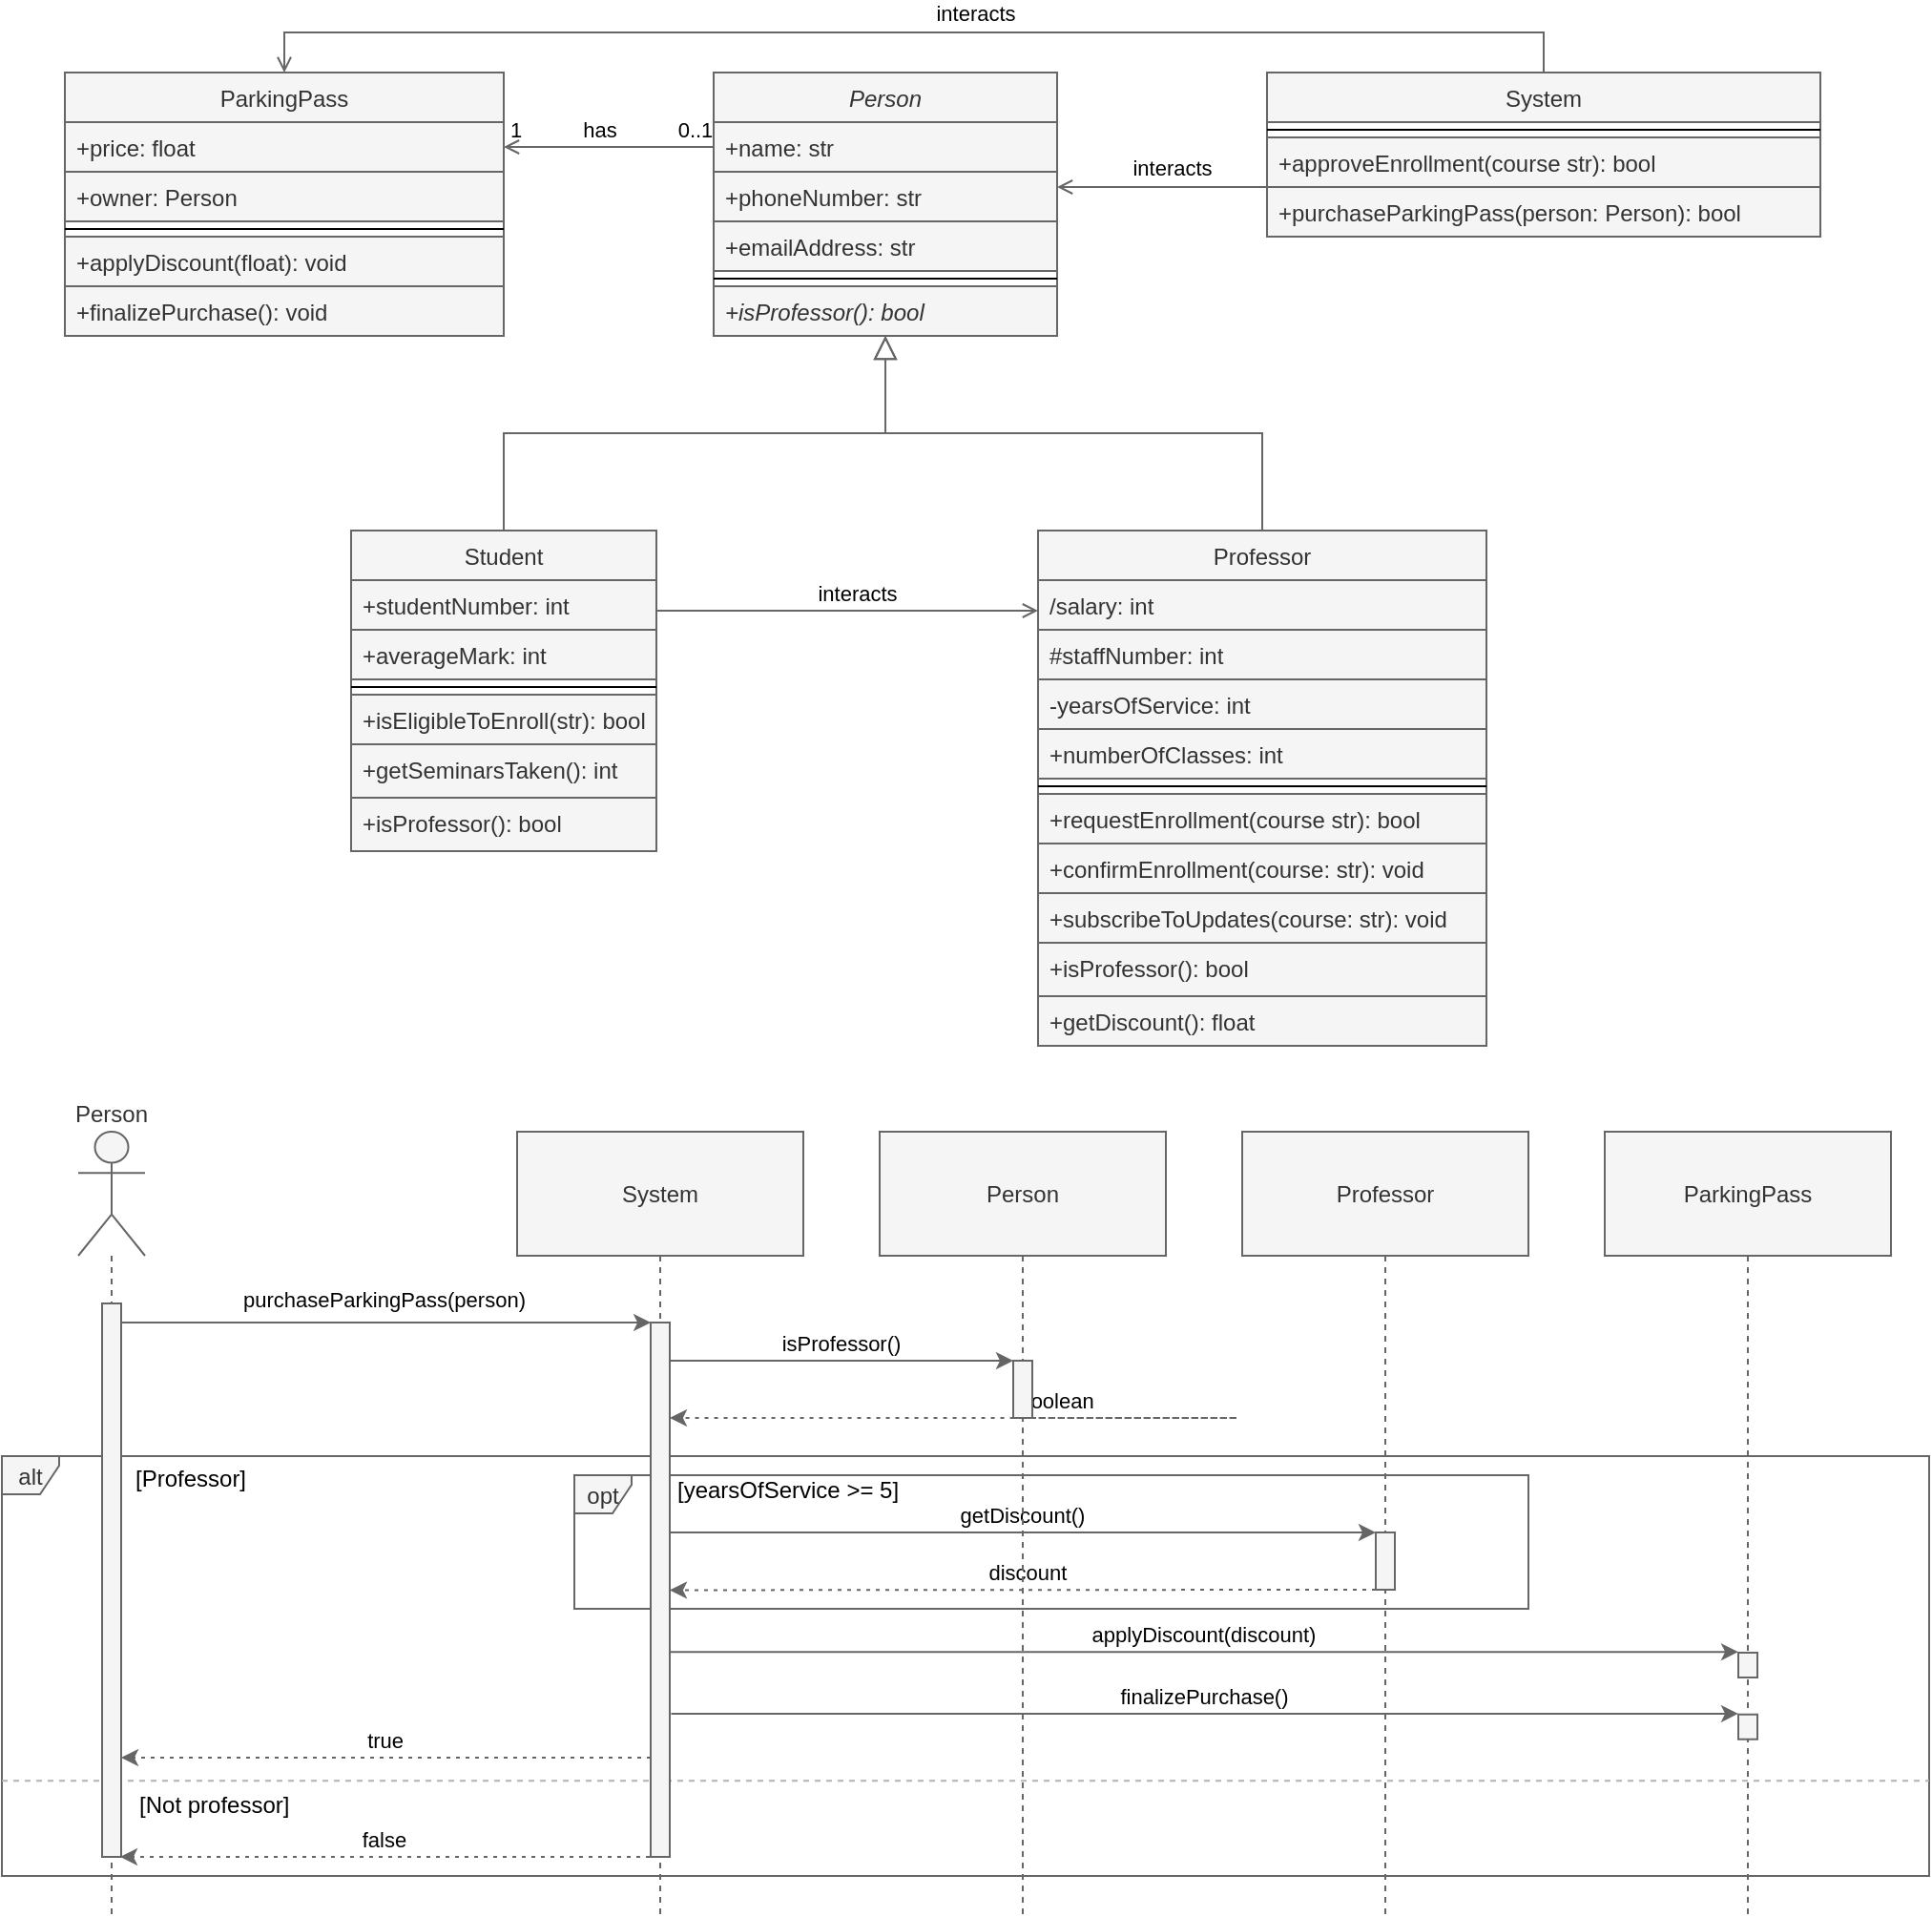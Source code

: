 <mxfile version="28.0.6">
  <diagram name="Page-1" id="hA5EhwlokRMzZ5kNL8Si">
    <mxGraphModel dx="2276" dy="875" grid="1" gridSize="10" guides="1" tooltips="1" connect="1" arrows="1" fold="1" page="1" pageScale="1" pageWidth="850" pageHeight="1100" math="0" shadow="0">
      <root>
        <UserObject label="" customAnimation="" id="0">
          <mxCell />
        </UserObject>
        <mxCell id="I_AdbzGn9Q0q4DHOUhhW-22" value="SqD" style="" parent="0" />
        <mxCell id="4wrrVjMqCh2qOetNwkeV-33" value="interacts" style="edgeStyle=orthogonalEdgeStyle;rounded=0;orthogonalLoop=1;jettySize=auto;html=1;endArrow=none;endFill=0;strokeColor=#666666;startArrow=open;startFill=0;entryX=0.5;entryY=0;entryDx=0;entryDy=0;" edge="1" parent="I_AdbzGn9Q0q4DHOUhhW-22" source="4wrrVjMqCh2qOetNwkeV-8" target="79mV_z3nXGvTlv3c_QOG-38">
          <mxGeometry x="0.091" y="10" relative="1" as="geometry">
            <Array as="points">
              <mxPoint x="85" y="19" />
              <mxPoint x="745" y="19" />
            </Array>
            <mxPoint as="offset" />
            <mxPoint x="490" y="19" as="sourcePoint" />
            <mxPoint x="600" y="19" as="targetPoint" />
          </mxGeometry>
        </mxCell>
        <mxCell id="_0e_HGupx2ryaP7_1tBM-23" value="Person" style="shape=umlLifeline;perimeter=lifelinePerimeter;whiteSpace=wrap;container=0;dropTarget=0;collapsible=0;recursiveResize=0;outlineConnect=0;portConstraint=eastwest;newEdgeStyle={&quot;edgeStyle&quot;:&quot;elbowEdgeStyle&quot;,&quot;elbow&quot;:&quot;vertical&quot;,&quot;curved&quot;:0,&quot;rounded&quot;:0};participant=umlActor;verticalAlign=bottom;labelPosition=center;verticalLabelPosition=top;align=center;size=65;fillColor=#f5f5f5;fontColor=#333333;strokeColor=#666666;" parent="I_AdbzGn9Q0q4DHOUhhW-22" vertex="1">
          <mxGeometry x="-23" y="595" width="35" height="410" as="geometry" />
        </mxCell>
        <mxCell id="_0e_HGupx2ryaP7_1tBM-28" value="isProfessor()" style="verticalAlign=bottom;edgeStyle=elbowEdgeStyle;elbow=vertical;curved=0;rounded=0;endArrow=classic;fillColor=#f5f5f5;strokeColor=#666666;entryX=0.023;entryY=0;entryDx=0;entryDy=0;entryPerimeter=0;endFill=1;" parent="I_AdbzGn9Q0q4DHOUhhW-22" source="_0e_HGupx2ryaP7_1tBM-37" target="_0e_HGupx2ryaP7_1tBM-27" edge="1">
          <mxGeometry relative="1" as="geometry">
            <Array as="points">
              <mxPoint x="467" y="715" />
            </Array>
            <mxPoint x="287" y="715" as="sourcePoint" />
            <mxPoint x="647" y="715" as="targetPoint" />
          </mxGeometry>
        </mxCell>
        <mxCell id="_0e_HGupx2ryaP7_1tBM-31" value="boolean" style="verticalAlign=bottom;edgeStyle=elbowEdgeStyle;elbow=vertical;curved=0;rounded=0;dashed=1;dashPattern=2 3;endArrow=classic;fillColor=#f5f5f5;strokeColor=#666666;endFill=1;" parent="I_AdbzGn9Q0q4DHOUhhW-22" edge="1" source="_0e_HGupx2ryaP7_1tBM-27">
          <mxGeometry relative="1" as="geometry">
            <Array as="points">
              <mxPoint x="584.64" y="745" />
            </Array>
            <mxPoint x="287" y="745.0" as="targetPoint" />
            <mxPoint x="647" y="745.0" as="sourcePoint" />
          </mxGeometry>
        </mxCell>
        <mxCell id="_0e_HGupx2ryaP7_1tBM-33" value="alt" style="shape=umlFrame;pointerEvents=0;dropTarget=0;strokeColor=#666666;height=20;width=30;fillColor=#f5f5f5;fontColor=#333333;container=0;" parent="I_AdbzGn9Q0q4DHOUhhW-22" vertex="1">
          <mxGeometry x="-63" y="765" width="1010" height="220" as="geometry" />
        </mxCell>
        <mxCell id="_0e_HGupx2ryaP7_1tBM-36" value="System" style="shape=umlLifeline;perimeter=lifelinePerimeter;whiteSpace=wrap;container=0;dropTarget=0;collapsible=0;recursiveResize=0;outlineConnect=0;portConstraint=eastwest;newEdgeStyle={&quot;edgeStyle&quot;:&quot;elbowEdgeStyle&quot;,&quot;elbow&quot;:&quot;vertical&quot;,&quot;curved&quot;:0,&quot;rounded&quot;:0};size=65;fillColor=#f5f5f5;fontColor=#333333;strokeColor=#666666;" parent="I_AdbzGn9Q0q4DHOUhhW-22" vertex="1">
          <mxGeometry x="207" y="595" width="150" height="410" as="geometry" />
        </mxCell>
        <mxCell id="_0e_HGupx2ryaP7_1tBM-41" value="purchaseParkingPass(person)" style="edgeStyle=elbowEdgeStyle;rounded=0;orthogonalLoop=1;jettySize=auto;html=1;elbow=vertical;curved=0;fillColor=#f5f5f5;strokeColor=#666666;entryX=0.005;entryY=0.001;entryDx=0;entryDy=0;entryPerimeter=0;" parent="I_AdbzGn9Q0q4DHOUhhW-22" source="_0e_HGupx2ryaP7_1tBM-25" target="_0e_HGupx2ryaP7_1tBM-37" edge="1">
          <mxGeometry x="-0.009" y="12" relative="1" as="geometry">
            <mxPoint x="-0.5" y="695" as="sourcePoint" />
            <mxPoint x="276.94" y="695.283" as="targetPoint" />
            <mxPoint as="offset" />
            <Array as="points">
              <mxPoint x="277" y="695" />
            </Array>
          </mxGeometry>
        </mxCell>
        <mxCell id="XX-iEoJ0HZW9s2SNBG-t-2" value="getDiscount()" style="verticalAlign=bottom;edgeStyle=elbowEdgeStyle;elbow=vertical;curved=0;rounded=0;endArrow=classic;fillColor=#f5f5f5;strokeColor=#666666;endFill=1;" parent="I_AdbzGn9Q0q4DHOUhhW-22" edge="1" target="mepjcGhPQeWuMpNhq97Y-3">
          <mxGeometry relative="1" as="geometry">
            <Array as="points">
              <mxPoint x="647" y="805" />
            </Array>
            <mxPoint x="287" y="805" as="sourcePoint" />
            <mxPoint x="647" y="805" as="targetPoint" />
          </mxGeometry>
        </mxCell>
        <mxCell id="XX-iEoJ0HZW9s2SNBG-t-3" value="discount" style="verticalAlign=bottom;edgeStyle=elbowEdgeStyle;elbow=vertical;curved=0;rounded=0;dashed=1;dashPattern=2 3;endArrow=classic;fillColor=#f5f5f5;strokeColor=#666666;endFill=1;" parent="I_AdbzGn9Q0q4DHOUhhW-22" edge="1" source="mepjcGhPQeWuMpNhq97Y-3">
          <mxGeometry relative="1" as="geometry">
            <Array as="points">
              <mxPoint x="584.64" y="835.22" />
            </Array>
            <mxPoint x="287" y="835" as="targetPoint" />
            <mxPoint x="727" y="835.22" as="sourcePoint" />
          </mxGeometry>
        </mxCell>
        <mxCell id="_0e_HGupx2ryaP7_1tBM-35" value="                     [Not professor]" style="shape=line;dashed=1;whiteSpace=wrap;verticalAlign=top;labelPosition=center;verticalLabelPosition=middle;align=left;strokeColor=#B3B3B3;container=0;" parent="I_AdbzGn9Q0q4DHOUhhW-22" vertex="1">
          <mxGeometry x="-63" y="934" width="1010" height="2.37" as="geometry" />
        </mxCell>
        <mxCell id="4wrrVjMqCh2qOetNwkeV-18" value="opt" style="shape=umlFrame;pointerEvents=0;dropTarget=0;strokeColor=#666666;height=20;width=30;fillColor=#f5f5f5;fontColor=#333333;container=0;" vertex="1" parent="I_AdbzGn9Q0q4DHOUhhW-22">
          <mxGeometry x="237" y="775" width="500" height="70" as="geometry" />
        </mxCell>
        <mxCell id="4wrrVjMqCh2qOetNwkeV-22" value="ParkingPass" style="shape=umlLifeline;perimeter=lifelinePerimeter;whiteSpace=wrap;container=0;dropTarget=0;collapsible=0;recursiveResize=0;outlineConnect=0;portConstraint=eastwest;newEdgeStyle={&quot;edgeStyle&quot;:&quot;elbowEdgeStyle&quot;,&quot;elbow&quot;:&quot;vertical&quot;,&quot;curved&quot;:0,&quot;rounded&quot;:0};size=65;fillColor=#f5f5f5;fontColor=#333333;strokeColor=#666666;" vertex="1" parent="I_AdbzGn9Q0q4DHOUhhW-22">
          <mxGeometry x="777" y="595" width="150" height="410" as="geometry" />
        </mxCell>
        <mxCell id="_0e_HGupx2ryaP7_1tBM-26" value="Person" style="shape=umlLifeline;perimeter=lifelinePerimeter;whiteSpace=wrap;container=0;dropTarget=0;collapsible=0;recursiveResize=0;outlineConnect=0;portConstraint=eastwest;newEdgeStyle={&quot;edgeStyle&quot;:&quot;elbowEdgeStyle&quot;,&quot;elbow&quot;:&quot;vertical&quot;,&quot;curved&quot;:0,&quot;rounded&quot;:0};size=65;fillColor=#f5f5f5;fontColor=#333333;strokeColor=#666666;" parent="I_AdbzGn9Q0q4DHOUhhW-22" vertex="1">
          <mxGeometry x="397" y="595" width="150" height="410" as="geometry" />
        </mxCell>
        <mxCell id="mepjcGhPQeWuMpNhq97Y-1" value="Professor" style="shape=umlLifeline;perimeter=lifelinePerimeter;whiteSpace=wrap;container=0;dropTarget=0;collapsible=0;recursiveResize=0;outlineConnect=0;portConstraint=eastwest;newEdgeStyle={&quot;edgeStyle&quot;:&quot;elbowEdgeStyle&quot;,&quot;elbow&quot;:&quot;vertical&quot;,&quot;curved&quot;:0,&quot;rounded&quot;:0};size=65;fillColor=#f5f5f5;fontColor=#333333;strokeColor=#666666;" vertex="1" parent="I_AdbzGn9Q0q4DHOUhhW-22">
          <mxGeometry x="587" y="595" width="150" height="410" as="geometry" />
        </mxCell>
        <mxCell id="mepjcGhPQeWuMpNhq97Y-3" value="" style="points=[];perimeter=orthogonalPerimeter;outlineConnect=0;targetShapes=umlLifeline;portConstraint=eastwest;newEdgeStyle={&quot;edgeStyle&quot;:&quot;elbowEdgeStyle&quot;,&quot;elbow&quot;:&quot;vertical&quot;,&quot;curved&quot;:0,&quot;rounded&quot;:0};fillColor=#f5f5f5;fontColor=#333333;strokeColor=#666666;container=0;" vertex="1" parent="I_AdbzGn9Q0q4DHOUhhW-22">
          <mxGeometry x="657" y="805" width="10" height="30" as="geometry" />
        </mxCell>
        <mxCell id="4wrrVjMqCh2qOetNwkeV-23" value="" style="points=[];perimeter=orthogonalPerimeter;outlineConnect=0;targetShapes=umlLifeline;portConstraint=eastwest;newEdgeStyle={&quot;edgeStyle&quot;:&quot;elbowEdgeStyle&quot;,&quot;elbow&quot;:&quot;vertical&quot;,&quot;curved&quot;:0,&quot;rounded&quot;:0};fillColor=#f5f5f5;fontColor=#333333;strokeColor=#666666;container=0;" vertex="1" parent="I_AdbzGn9Q0q4DHOUhhW-22">
          <mxGeometry x="847" y="868" width="10" height="13" as="geometry" />
        </mxCell>
        <mxCell id="4wrrVjMqCh2qOetNwkeV-24" value="applyDiscount(discount)" style="verticalAlign=bottom;edgeStyle=elbowEdgeStyle;elbow=vertical;curved=0;rounded=0;endArrow=classic;fillColor=#f5f5f5;strokeColor=#666666;endFill=1;" edge="1" parent="I_AdbzGn9Q0q4DHOUhhW-22">
          <mxGeometry relative="1" as="geometry">
            <Array as="points">
              <mxPoint x="687" y="867.58" />
            </Array>
            <mxPoint x="287" y="867.58" as="sourcePoint" />
            <mxPoint x="847" y="867.58" as="targetPoint" />
          </mxGeometry>
        </mxCell>
        <mxCell id="4wrrVjMqCh2qOetNwkeV-30" value="true" style="verticalAlign=bottom;edgeStyle=elbowEdgeStyle;elbow=vertical;curved=0;rounded=0;dashed=1;dashPattern=2 3;endArrow=classic;fillColor=#f5f5f5;strokeColor=#666666;endFill=1;" edge="1" parent="I_AdbzGn9Q0q4DHOUhhW-22">
          <mxGeometry relative="1" as="geometry">
            <Array as="points" />
            <mxPoint x="-0.5" y="923.056" as="targetPoint" />
            <mxPoint x="277" y="923.056" as="sourcePoint" />
          </mxGeometry>
        </mxCell>
        <mxCell id="4wrrVjMqCh2qOetNwkeV-31" value="false" style="verticalAlign=bottom;edgeStyle=elbowEdgeStyle;elbow=vertical;curved=0;rounded=0;dashed=1;dashPattern=2 3;endArrow=classic;fillColor=#f5f5f5;strokeColor=#666666;endFill=1;" edge="1" parent="I_AdbzGn9Q0q4DHOUhhW-22">
          <mxGeometry relative="1" as="geometry">
            <Array as="points" />
            <mxPoint x="-1" y="975" as="targetPoint" />
            <mxPoint x="276.5" y="975" as="sourcePoint" />
          </mxGeometry>
        </mxCell>
        <mxCell id="_0e_HGupx2ryaP7_1tBM-24" value="" style="points=[];perimeter=orthogonalPerimeter;outlineConnect=0;targetShapes=umlLifeline;portConstraint=eastwest;newEdgeStyle={&quot;edgeStyle&quot;:&quot;elbowEdgeStyle&quot;,&quot;elbow&quot;:&quot;vertical&quot;,&quot;curved&quot;:0,&quot;rounded&quot;:0};container=0;" parent="I_AdbzGn9Q0q4DHOUhhW-22" vertex="1">
          <mxGeometry x="-10.5" y="595" width="10" as="geometry" />
        </mxCell>
        <mxCell id="_0e_HGupx2ryaP7_1tBM-25" value="" style="points=[];perimeter=orthogonalPerimeter;outlineConnect=0;targetShapes=umlLifeline;portConstraint=eastwest;newEdgeStyle={&quot;edgeStyle&quot;:&quot;elbowEdgeStyle&quot;,&quot;elbow&quot;:&quot;vertical&quot;,&quot;curved&quot;:0,&quot;rounded&quot;:0};fillColor=#f5f5f5;fontColor=#333333;strokeColor=#666666;container=0;" parent="I_AdbzGn9Q0q4DHOUhhW-22" vertex="1">
          <mxGeometry x="-10.5" y="685" width="10" height="290" as="geometry" />
        </mxCell>
        <mxCell id="_0e_HGupx2ryaP7_1tBM-34" value="[Professor]" style="text;strokeColor=none;fillColor=none;align=left;verticalAlign=middle;whiteSpace=wrap;container=0;" parent="I_AdbzGn9Q0q4DHOUhhW-22" vertex="1">
          <mxGeometry x="5.47" y="765" width="933.978" height="23.663" as="geometry" />
        </mxCell>
        <mxCell id="_0e_HGupx2ryaP7_1tBM-37" value="" style="points=[];perimeter=orthogonalPerimeter;outlineConnect=0;targetShapes=umlLifeline;portConstraint=eastwest;newEdgeStyle={&quot;edgeStyle&quot;:&quot;elbowEdgeStyle&quot;,&quot;elbow&quot;:&quot;vertical&quot;,&quot;curved&quot;:0,&quot;rounded&quot;:0};fillColor=#f5f5f5;fontColor=#333333;strokeColor=#666666;container=0;" parent="I_AdbzGn9Q0q4DHOUhhW-22" vertex="1">
          <mxGeometry x="277" y="695" width="10" height="280" as="geometry" />
        </mxCell>
        <mxCell id="4wrrVjMqCh2qOetNwkeV-19" value="[yearsOfService &gt;= 5]" style="text;strokeColor=none;fillColor=none;align=left;verticalAlign=middle;whiteSpace=wrap;container=0;" vertex="1" parent="I_AdbzGn9Q0q4DHOUhhW-22">
          <mxGeometry x="288.736" y="779" width="433.884" height="7.528" as="geometry" />
        </mxCell>
        <mxCell id="4wrrVjMqCh2qOetNwkeV-26" value="" style="points=[];perimeter=orthogonalPerimeter;outlineConnect=0;targetShapes=umlLifeline;portConstraint=eastwest;newEdgeStyle={&quot;edgeStyle&quot;:&quot;elbowEdgeStyle&quot;,&quot;elbow&quot;:&quot;vertical&quot;,&quot;curved&quot;:0,&quot;rounded&quot;:0};fillColor=#f5f5f5;fontColor=#333333;strokeColor=#666666;container=0;" vertex="1" parent="I_AdbzGn9Q0q4DHOUhhW-22">
          <mxGeometry x="847" y="900.37" width="10" height="13" as="geometry" />
        </mxCell>
        <mxCell id="_0e_HGupx2ryaP7_1tBM-27" value="" style="points=[];perimeter=orthogonalPerimeter;outlineConnect=0;targetShapes=umlLifeline;portConstraint=eastwest;newEdgeStyle={&quot;edgeStyle&quot;:&quot;elbowEdgeStyle&quot;,&quot;elbow&quot;:&quot;vertical&quot;,&quot;curved&quot;:0,&quot;rounded&quot;:0};fillColor=#f5f5f5;fontColor=#333333;strokeColor=#666666;container=0;" parent="I_AdbzGn9Q0q4DHOUhhW-22" vertex="1">
          <mxGeometry x="467" y="715" width="10" height="30" as="geometry" />
        </mxCell>
        <mxCell id="4wrrVjMqCh2qOetNwkeV-27" value="finalizePurchase()" style="verticalAlign=bottom;edgeStyle=elbowEdgeStyle;elbow=vertical;curved=0;rounded=0;endArrow=classic;fillColor=#f5f5f5;strokeColor=#666666;endFill=1;" edge="1" parent="I_AdbzGn9Q0q4DHOUhhW-22">
          <mxGeometry relative="1" as="geometry">
            <Array as="points">
              <mxPoint x="687.74" y="899.95" />
            </Array>
            <mxPoint x="287.74" y="899.95" as="sourcePoint" />
            <mxPoint x="847" y="900" as="targetPoint" />
          </mxGeometry>
        </mxCell>
        <mxCell id="79mV_z3nXGvTlv3c_QOG-1" value="CD" style="" parent="0" />
        <mxCell id="79mV_z3nXGvTlv3c_QOG-2" value="Person" style="swimlane;fontStyle=2;align=center;verticalAlign=top;childLayout=stackLayout;horizontal=1;startSize=26;horizontalStack=0;resizeParent=1;resizeLast=0;collapsible=1;marginBottom=0;rounded=0;shadow=0;strokeWidth=1;editable=1;movable=1;resizable=1;rotatable=1;deletable=1;locked=0;connectable=1;fillColor=#f5f5f5;fontColor=#333333;strokeColor=#666666;container=0;" parent="79mV_z3nXGvTlv3c_QOG-1" vertex="1">
          <mxGeometry x="310" y="40" width="180" height="138" as="geometry">
            <mxRectangle x="230" y="140" width="160" height="26" as="alternateBounds" />
          </mxGeometry>
        </mxCell>
        <mxCell id="URlknNFkNfokDr_kQemO-2" value="interacts" style="edgeStyle=orthogonalEdgeStyle;rounded=0;orthogonalLoop=1;jettySize=auto;html=1;exitX=0.994;exitY=0.115;exitDx=0;exitDy=0;exitPerimeter=0;strokeColor=#666666;endArrow=open;endFill=0;" parent="79mV_z3nXGvTlv3c_QOG-1" edge="1" target="79mV_z3nXGvTlv3c_QOG-17">
          <mxGeometry x="0.053" y="9" relative="1" as="geometry">
            <mxPoint x="280.0" y="320" as="sourcePoint" />
            <mxPoint x="390.96" y="323" as="targetPoint" />
            <Array as="points">
              <mxPoint x="280" y="322" />
            </Array>
            <mxPoint as="offset" />
          </mxGeometry>
        </mxCell>
        <mxCell id="79mV_z3nXGvTlv3c_QOG-8" value="Student" style="swimlane;fontStyle=0;align=center;verticalAlign=top;childLayout=stackLayout;horizontal=1;startSize=26;horizontalStack=0;resizeParent=1;resizeLast=0;collapsible=1;marginBottom=0;rounded=0;shadow=0;strokeWidth=1;editable=1;movable=1;resizable=1;rotatable=1;deletable=1;locked=0;connectable=1;fillColor=#f5f5f5;fontColor=#333333;strokeColor=#666666;container=0;" parent="79mV_z3nXGvTlv3c_QOG-1" vertex="1">
          <mxGeometry x="120" y="280" width="160" height="168" as="geometry">
            <mxRectangle x="130" y="380" width="160" height="26" as="alternateBounds" />
          </mxGeometry>
        </mxCell>
        <mxCell id="79mV_z3nXGvTlv3c_QOG-15" value="" style="endArrow=block;endSize=10;endFill=0;shadow=0;strokeWidth=1;rounded=0;edgeStyle=elbowEdgeStyle;elbow=vertical;editable=1;movable=1;resizable=1;rotatable=1;deletable=1;locked=0;connectable=1;fontStyle=0;fillColor=#f5f5f5;strokeColor=#666666;" parent="79mV_z3nXGvTlv3c_QOG-1" source="79mV_z3nXGvTlv3c_QOG-8" target="79mV_z3nXGvTlv3c_QOG-2" edge="1">
          <mxGeometry width="160" relative="1" as="geometry">
            <mxPoint x="310" y="133" as="sourcePoint" />
            <mxPoint x="310" y="133" as="targetPoint" />
          </mxGeometry>
        </mxCell>
        <mxCell id="79mV_z3nXGvTlv3c_QOG-17" value="Professor" style="swimlane;fontStyle=0;align=center;verticalAlign=top;childLayout=stackLayout;horizontal=1;startSize=26;horizontalStack=0;resizeParent=1;resizeLast=0;collapsible=1;marginBottom=0;rounded=0;shadow=0;strokeWidth=1;editable=1;movable=1;resizable=1;rotatable=1;deletable=1;locked=0;connectable=1;fillColor=#f5f5f5;fontColor=#333333;strokeColor=#666666;container=0;" parent="79mV_z3nXGvTlv3c_QOG-1" vertex="1">
          <mxGeometry x="480" y="280" width="235" height="270" as="geometry">
            <mxRectangle x="340" y="380" width="170" height="26" as="alternateBounds" />
          </mxGeometry>
        </mxCell>
        <mxCell id="79mV_z3nXGvTlv3c_QOG-23" value="" style="endArrow=block;endSize=10;endFill=0;shadow=0;strokeWidth=1;rounded=0;edgeStyle=elbowEdgeStyle;elbow=vertical;editable=1;movable=1;resizable=1;rotatable=1;deletable=1;locked=0;connectable=1;fontStyle=0;fillColor=#f5f5f5;strokeColor=#666666;" parent="79mV_z3nXGvTlv3c_QOG-1" source="79mV_z3nXGvTlv3c_QOG-17" target="79mV_z3nXGvTlv3c_QOG-2" edge="1">
          <mxGeometry width="160" relative="1" as="geometry">
            <mxPoint x="320" y="303" as="sourcePoint" />
            <mxPoint x="420" y="201" as="targetPoint" />
          </mxGeometry>
        </mxCell>
        <mxCell id="79mV_z3nXGvTlv3c_QOG-38" value="System" style="swimlane;fontStyle=0;align=center;verticalAlign=top;childLayout=stackLayout;horizontal=1;startSize=26;horizontalStack=0;resizeParent=1;resizeLast=0;collapsible=1;marginBottom=0;rounded=0;shadow=0;strokeWidth=1;editable=1;movable=1;resizable=1;rotatable=1;deletable=1;locked=0;connectable=1;fillColor=#f5f5f5;fontColor=#333333;strokeColor=#666666;container=0;" parent="79mV_z3nXGvTlv3c_QOG-1" vertex="1">
          <mxGeometry x="600" y="40" width="290" height="86" as="geometry">
            <mxRectangle x="340" y="380" width="170" height="26" as="alternateBounds" />
          </mxGeometry>
        </mxCell>
        <mxCell id="jZsfl0iKfp-MvB9kh3k0-19" value="interacts" style="edgeStyle=orthogonalEdgeStyle;rounded=0;orthogonalLoop=1;jettySize=auto;html=1;endArrow=none;endFill=0;strokeColor=#666666;startArrow=open;startFill=0;" parent="79mV_z3nXGvTlv3c_QOG-1" source="79mV_z3nXGvTlv3c_QOG-2" edge="1">
          <mxGeometry x="0.091" y="10" relative="1" as="geometry">
            <Array as="points">
              <mxPoint x="600" y="100" />
            </Array>
            <mxPoint as="offset" />
            <mxPoint x="600" y="100" as="targetPoint" />
          </mxGeometry>
        </mxCell>
        <mxCell id="4wrrVjMqCh2qOetNwkeV-8" value="ParkingPass" style="swimlane;fontStyle=0;align=center;verticalAlign=top;childLayout=stackLayout;horizontal=1;startSize=26;horizontalStack=0;resizeParent=1;resizeLast=0;collapsible=1;marginBottom=0;rounded=0;shadow=0;strokeWidth=1;editable=1;movable=1;resizable=1;rotatable=1;deletable=1;locked=0;connectable=1;fillColor=#f5f5f5;fontColor=#333333;strokeColor=#666666;container=0;" vertex="1" parent="79mV_z3nXGvTlv3c_QOG-1">
          <mxGeometry x="-30" y="40" width="230" height="138" as="geometry">
            <mxRectangle x="550" y="140" width="160" height="26" as="alternateBounds" />
          </mxGeometry>
        </mxCell>
        <mxCell id="4wrrVjMqCh2qOetNwkeV-13" value="has" style="edgeStyle=orthogonalEdgeStyle;rounded=0;orthogonalLoop=1;jettySize=auto;html=1;exitX=0;exitY=0.5;exitDx=0;exitDy=0;strokeColor=#666666;endArrow=open;endFill=0;" edge="1" parent="79mV_z3nXGvTlv3c_QOG-1">
          <mxGeometry x="0.091" y="-9" relative="1" as="geometry">
            <mxPoint x="310" y="79.0" as="sourcePoint" />
            <mxPoint x="200" y="79.0" as="targetPoint" />
            <mxPoint as="offset" />
          </mxGeometry>
        </mxCell>
        <mxCell id="4wrrVjMqCh2qOetNwkeV-14" value="1" style="edgeLabel;html=1;align=center;verticalAlign=middle;resizable=0;points=[];labelBackgroundColor=none;container=0;" vertex="1" connectable="0" parent="4wrrVjMqCh2qOetNwkeV-13">
          <mxGeometry x="0.715" y="-1" relative="1" as="geometry">
            <mxPoint x="-10" y="-8" as="offset" />
          </mxGeometry>
        </mxCell>
        <mxCell id="4wrrVjMqCh2qOetNwkeV-15" value="0..1" style="edgeLabel;html=1;align=center;verticalAlign=middle;resizable=0;points=[];labelBackgroundColor=none;container=0;" vertex="1" connectable="0" parent="4wrrVjMqCh2qOetNwkeV-13">
          <mxGeometry x="-0.614" relative="1" as="geometry">
            <mxPoint x="11" y="-9" as="offset" />
          </mxGeometry>
        </mxCell>
        <mxCell id="79mV_z3nXGvTlv3c_QOG-3" value="+name: str" style="text;align=left;verticalAlign=top;spacingLeft=4;spacingRight=4;overflow=hidden;rotatable=1;points=[[0,0.5],[1,0.5]];portConstraint=eastwest;editable=1;movable=1;resizable=1;deletable=1;locked=0;connectable=1;fontStyle=0;fillColor=#f5f5f5;fontColor=#333333;strokeColor=#666666;container=0;" parent="79mV_z3nXGvTlv3c_QOG-1" vertex="1">
          <mxGeometry x="310" y="66" width="180" height="26" as="geometry" />
        </mxCell>
        <mxCell id="79mV_z3nXGvTlv3c_QOG-4" value="+phoneNumber: str" style="text;align=left;verticalAlign=top;spacingLeft=4;spacingRight=4;overflow=hidden;rotatable=1;points=[[0,0.5],[1,0.5]];portConstraint=eastwest;rounded=0;shadow=0;html=0;editable=1;movable=1;resizable=1;deletable=1;locked=0;connectable=1;fontStyle=0;fillColor=#f5f5f5;fontColor=#333333;strokeColor=#666666;container=0;" parent="79mV_z3nXGvTlv3c_QOG-1" vertex="1">
          <mxGeometry x="310" y="92" width="180" height="26" as="geometry" />
        </mxCell>
        <mxCell id="79mV_z3nXGvTlv3c_QOG-5" value="+emailAddress: str" style="text;align=left;verticalAlign=top;spacingLeft=4;spacingRight=4;overflow=hidden;rotatable=1;points=[[0,0.5],[1,0.5]];portConstraint=eastwest;rounded=0;shadow=0;html=0;editable=1;movable=1;resizable=1;deletable=1;locked=0;connectable=1;fontStyle=0;fillColor=#f5f5f5;fontColor=#333333;strokeColor=#666666;container=0;" parent="79mV_z3nXGvTlv3c_QOG-1" vertex="1">
          <mxGeometry x="310" y="118" width="180" height="26" as="geometry" />
        </mxCell>
        <mxCell id="79mV_z3nXGvTlv3c_QOG-6" value="" style="line;html=1;strokeWidth=1;align=left;verticalAlign=middle;spacingTop=-1;spacingLeft=3;spacingRight=3;rotatable=1;labelPosition=right;points=[];portConstraint=eastwest;editable=1;movable=1;resizable=1;deletable=1;locked=0;connectable=1;fontStyle=0;container=0;" parent="79mV_z3nXGvTlv3c_QOG-1" vertex="1">
          <mxGeometry x="310" y="144" width="180" height="8" as="geometry" />
        </mxCell>
        <mxCell id="jZsfl0iKfp-MvB9kh3k0-3" value="+isProfessor(): bool" style="text;align=left;verticalAlign=top;spacingLeft=4;spacingRight=4;overflow=hidden;rotatable=1;points=[[0,0.5],[1,0.5]];portConstraint=eastwest;editable=1;movable=1;resizable=1;deletable=1;locked=0;connectable=1;fontStyle=2;fillColor=#f5f5f5;fontColor=#333333;strokeColor=#666666;container=0;" parent="79mV_z3nXGvTlv3c_QOG-1" vertex="1">
          <mxGeometry x="310" y="152" width="180" height="26" as="geometry" />
        </mxCell>
        <mxCell id="79mV_z3nXGvTlv3c_QOG-9" value="+studentNumber: int" style="text;align=left;verticalAlign=top;spacingLeft=4;spacingRight=4;overflow=hidden;rotatable=1;points=[[0,0.5],[1,0.5]];portConstraint=eastwest;fontStyle=0;editable=1;movable=1;resizable=1;deletable=1;locked=0;connectable=1;fillColor=#f5f5f5;fontColor=#333333;strokeColor=#666666;container=0;" parent="79mV_z3nXGvTlv3c_QOG-1" vertex="1">
          <mxGeometry x="120" y="306" width="160" height="26" as="geometry" />
        </mxCell>
        <mxCell id="79mV_z3nXGvTlv3c_QOG-10" value="+averageMark: int" style="text;align=left;verticalAlign=top;spacingLeft=4;spacingRight=4;overflow=hidden;rotatable=1;points=[[0,0.5],[1,0.5]];portConstraint=eastwest;rounded=0;shadow=0;html=0;editable=1;movable=1;resizable=1;deletable=1;locked=0;connectable=1;fontStyle=0;fillColor=#f5f5f5;fontColor=#333333;strokeColor=#666666;container=0;" parent="79mV_z3nXGvTlv3c_QOG-1" vertex="1">
          <mxGeometry x="120" y="332" width="160" height="26" as="geometry" />
        </mxCell>
        <mxCell id="79mV_z3nXGvTlv3c_QOG-11" value="" style="line;html=1;strokeWidth=1;align=left;verticalAlign=middle;spacingTop=-1;spacingLeft=3;spacingRight=3;rotatable=1;labelPosition=right;points=[];portConstraint=eastwest;editable=1;movable=1;resizable=1;deletable=1;locked=0;connectable=1;fontStyle=0;container=0;" parent="79mV_z3nXGvTlv3c_QOG-1" vertex="1">
          <mxGeometry x="120" y="358" width="160" height="8" as="geometry" />
        </mxCell>
        <mxCell id="79mV_z3nXGvTlv3c_QOG-12" value="+isEligibleToEnroll(str): bool" style="text;align=left;verticalAlign=top;spacingLeft=4;spacingRight=4;overflow=hidden;rotatable=1;points=[[0,0.5],[1,0.5]];portConstraint=eastwest;fontStyle=0;editable=1;movable=1;resizable=1;deletable=1;locked=0;connectable=1;fillColor=#f5f5f5;fontColor=#333333;strokeColor=#666666;container=0;" parent="79mV_z3nXGvTlv3c_QOG-1" vertex="1">
          <mxGeometry x="120" y="366" width="160" height="26" as="geometry" />
        </mxCell>
        <mxCell id="79mV_z3nXGvTlv3c_QOG-13" value="+getSeminarsTaken(): int&#xa;" style="text;align=left;verticalAlign=top;spacingLeft=4;spacingRight=4;overflow=hidden;rotatable=1;points=[[0,0.5],[1,0.5]];portConstraint=eastwest;editable=1;movable=1;resizable=1;deletable=1;locked=0;connectable=1;fontStyle=0;fillColor=#f5f5f5;fontColor=#333333;strokeColor=#666666;container=0;" parent="79mV_z3nXGvTlv3c_QOG-1" vertex="1">
          <mxGeometry x="120" y="392" width="160" height="28" as="geometry" />
        </mxCell>
        <mxCell id="4wrrVjMqCh2qOetNwkeV-3" value="+isProfessor(): bool" style="text;align=left;verticalAlign=top;spacingLeft=4;spacingRight=4;overflow=hidden;rotatable=1;points=[[0,0.5],[1,0.5]];portConstraint=eastwest;editable=1;movable=1;resizable=1;deletable=1;locked=0;connectable=1;fontStyle=0;fillColor=#f5f5f5;fontColor=#333333;strokeColor=#666666;container=0;" vertex="1" parent="79mV_z3nXGvTlv3c_QOG-1">
          <mxGeometry x="120" y="420" width="160" height="28" as="geometry" />
        </mxCell>
        <mxCell id="79mV_z3nXGvTlv3c_QOG-18" value="/salary: int" style="text;align=left;verticalAlign=top;spacingLeft=4;spacingRight=4;overflow=hidden;rotatable=1;points=[[0,0.5],[1,0.5]];portConstraint=eastwest;editable=1;movable=1;resizable=1;deletable=1;locked=0;connectable=1;fontStyle=0;fillColor=#f5f5f5;fontColor=#333333;strokeColor=#666666;container=0;" parent="79mV_z3nXGvTlv3c_QOG-1" vertex="1">
          <mxGeometry x="480" y="306" width="235" height="26" as="geometry" />
        </mxCell>
        <mxCell id="79mV_z3nXGvTlv3c_QOG-19" value="#staffNumber: int" style="text;align=left;verticalAlign=top;spacingLeft=4;spacingRight=4;overflow=hidden;rotatable=1;points=[[0,0.5],[1,0.5]];portConstraint=eastwest;editable=1;movable=1;resizable=1;deletable=1;locked=0;connectable=1;fontStyle=0;fillColor=#f5f5f5;fontColor=#333333;strokeColor=#666666;container=0;" parent="79mV_z3nXGvTlv3c_QOG-1" vertex="1">
          <mxGeometry x="480" y="332" width="235" height="26" as="geometry" />
        </mxCell>
        <mxCell id="79mV_z3nXGvTlv3c_QOG-20" value="-yearsOfService: int" style="text;align=left;verticalAlign=top;spacingLeft=4;spacingRight=4;overflow=hidden;rotatable=1;points=[[0,0.5],[1,0.5]];portConstraint=eastwest;editable=1;movable=1;resizable=1;deletable=1;locked=0;connectable=1;fontStyle=0;fillColor=#f5f5f5;fontColor=#333333;strokeColor=#666666;container=0;" parent="79mV_z3nXGvTlv3c_QOG-1" vertex="1">
          <mxGeometry x="480" y="358" width="235" height="26" as="geometry" />
        </mxCell>
        <mxCell id="79mV_z3nXGvTlv3c_QOG-21" value="+numberOfClasses: int" style="text;align=left;verticalAlign=top;spacingLeft=4;spacingRight=4;overflow=hidden;rotatable=1;points=[[0,0.5],[1,0.5]];portConstraint=eastwest;editable=1;movable=1;resizable=1;deletable=1;locked=0;connectable=1;fontStyle=0;fillColor=#f5f5f5;fontColor=#333333;strokeColor=#666666;container=0;" parent="79mV_z3nXGvTlv3c_QOG-1" vertex="1">
          <mxGeometry x="480" y="384" width="235" height="26" as="geometry" />
        </mxCell>
        <mxCell id="79mV_z3nXGvTlv3c_QOG-22" value="" style="line;html=1;strokeWidth=1;align=left;verticalAlign=middle;spacingTop=-1;spacingLeft=3;spacingRight=3;rotatable=1;labelPosition=right;points=[];portConstraint=eastwest;editable=1;movable=1;resizable=1;deletable=1;locked=0;connectable=1;fontStyle=0;container=0;" parent="79mV_z3nXGvTlv3c_QOG-1" vertex="1">
          <mxGeometry x="480" y="410" width="235" height="8" as="geometry" />
        </mxCell>
        <mxCell id="79mV_z3nXGvTlv3c_QOG-14" value="+requestEnrollment(course str): bool" style="text;align=left;verticalAlign=top;spacingLeft=4;spacingRight=4;overflow=hidden;rotatable=1;points=[[0,0.5],[1,0.5]];portConstraint=eastwest;editable=1;movable=1;resizable=1;deletable=1;locked=0;connectable=1;fontStyle=0;fillColor=#f5f5f5;fontColor=#333333;strokeColor=#666666;container=0;" parent="79mV_z3nXGvTlv3c_QOG-1" vertex="1">
          <mxGeometry x="480" y="418" width="235" height="26" as="geometry" />
        </mxCell>
        <mxCell id="79mV_z3nXGvTlv3c_QOG-23a" value="+confirmEnrollment(course: str): void" style="text;align=left;verticalAlign=top;spacingLeft=4;spacingRight=4;overflow=hidden;rotatable=1;points=[[0,0.5],[1,0.5]];portConstraint=eastwest;editable=1;movable=1;resizable=1;deletable=1;locked=0;connectable=1;fontStyle=0;fillColor=#f5f5f5;fontColor=#333333;strokeColor=#666666;container=0;" parent="79mV_z3nXGvTlv3c_QOG-1" vertex="1">
          <mxGeometry x="480" y="444" width="235" height="26" as="geometry" />
        </mxCell>
        <mxCell id="79mV_z3nXGvTlv3c_QOG-24a" value="+subscribeToUpdates(course: str): void" style="text;align=left;verticalAlign=top;spacingLeft=4;spacingRight=4;overflow=hidden;rotatable=1;points=[[0,0.5],[1,0.5]];portConstraint=eastwest;editable=1;movable=1;resizable=1;deletable=1;locked=0;connectable=1;fontStyle=0;fillColor=#f5f5f5;fontColor=#333333;strokeColor=#666666;container=0;" parent="79mV_z3nXGvTlv3c_QOG-1" vertex="1">
          <mxGeometry x="480" y="470" width="235" height="26" as="geometry" />
        </mxCell>
        <mxCell id="4wrrVjMqCh2qOetNwkeV-4" value="+isProfessor(): bool" style="text;align=left;verticalAlign=top;spacingLeft=4;spacingRight=4;overflow=hidden;rotatable=1;points=[[0,0.5],[1,0.5]];portConstraint=eastwest;editable=1;movable=1;resizable=1;deletable=1;locked=0;connectable=1;fontStyle=0;fillColor=#f5f5f5;fontColor=#333333;strokeColor=#666666;container=0;" vertex="1" parent="79mV_z3nXGvTlv3c_QOG-1">
          <mxGeometry x="480" y="496" width="235" height="28" as="geometry" />
        </mxCell>
        <mxCell id="jZsfl0iKfp-MvB9kh3k0-5" value="+getDiscount(): float" style="text;align=left;verticalAlign=top;spacingLeft=4;spacingRight=4;overflow=hidden;rotatable=1;points=[[0,0.5],[1,0.5]];portConstraint=eastwest;editable=1;movable=1;resizable=1;deletable=1;locked=0;connectable=1;fontStyle=0;fillColor=#f5f5f5;fontColor=#333333;strokeColor=#666666;container=0;" parent="79mV_z3nXGvTlv3c_QOG-1" vertex="1">
          <mxGeometry x="480" y="524" width="235" height="26" as="geometry" />
        </mxCell>
        <mxCell id="79mV_z3nXGvTlv3c_QOG-39" value="" style="line;html=1;strokeWidth=1;align=left;verticalAlign=middle;spacingTop=-1;spacingLeft=3;spacingRight=3;rotatable=1;labelPosition=right;points=[];portConstraint=eastwest;editable=1;movable=1;resizable=1;deletable=1;locked=0;connectable=1;fontStyle=0;container=0;" parent="79mV_z3nXGvTlv3c_QOG-1" vertex="1">
          <mxGeometry x="600" y="66" width="290" height="8" as="geometry" />
        </mxCell>
        <mxCell id="79mV_z3nXGvTlv3c_QOG-40" value="+approveEnrollment(course str): bool" style="text;align=left;verticalAlign=top;spacingLeft=4;spacingRight=4;overflow=hidden;rotatable=1;points=[[0,0.5],[1,0.5]];portConstraint=eastwest;editable=1;movable=1;resizable=1;deletable=1;locked=0;connectable=1;fontStyle=0;fillColor=#f5f5f5;fontColor=#333333;strokeColor=#666666;container=0;" parent="79mV_z3nXGvTlv3c_QOG-1" vertex="1">
          <mxGeometry x="600" y="74" width="290" height="26" as="geometry" />
        </mxCell>
        <mxCell id="4wrrVjMqCh2qOetNwkeV-6" value="+purchaseParkingPass(person: Person): bool" style="text;align=left;verticalAlign=top;spacingLeft=4;spacingRight=4;overflow=hidden;rotatable=1;points=[[0,0.5],[1,0.5]];portConstraint=eastwest;editable=1;movable=1;resizable=1;deletable=1;locked=0;connectable=1;fontStyle=0;fillColor=#f5f5f5;fontColor=#333333;strokeColor=#666666;container=0;" vertex="1" parent="79mV_z3nXGvTlv3c_QOG-1">
          <mxGeometry x="600" y="100" width="290" height="26" as="geometry" />
        </mxCell>
        <mxCell id="4wrrVjMqCh2qOetNwkeV-9" value="+price: float" style="text;align=left;verticalAlign=top;spacingLeft=4;spacingRight=4;overflow=hidden;rotatable=1;points=[[0,0.5],[1,0.5]];portConstraint=eastwest;editable=1;movable=1;resizable=1;deletable=1;locked=0;connectable=1;fontStyle=0;fillColor=#f5f5f5;fontColor=#333333;strokeColor=#666666;container=0;" vertex="1" parent="79mV_z3nXGvTlv3c_QOG-1">
          <mxGeometry x="-30" y="66" width="230" height="26" as="geometry" />
        </mxCell>
        <mxCell id="4wrrVjMqCh2qOetNwkeV-10" value="+owner: Person" style="text;align=left;verticalAlign=top;spacingLeft=4;spacingRight=4;overflow=hidden;rotatable=1;points=[[0,0.5],[1,0.5]];portConstraint=eastwest;rounded=0;shadow=0;html=0;editable=1;movable=1;resizable=1;deletable=1;locked=0;connectable=1;fontStyle=0;fillColor=#f5f5f5;fontColor=#333333;strokeColor=#666666;container=0;" vertex="1" parent="79mV_z3nXGvTlv3c_QOG-1">
          <mxGeometry x="-30" y="92" width="230" height="26" as="geometry" />
        </mxCell>
        <mxCell id="4wrrVjMqCh2qOetNwkeV-11" value="" style="line;html=1;strokeWidth=1;align=left;verticalAlign=middle;spacingTop=-1;spacingLeft=3;spacingRight=3;rotatable=1;labelPosition=right;points=[];portConstraint=eastwest;editable=1;movable=1;resizable=1;deletable=1;locked=0;connectable=1;fontStyle=0;container=0;" vertex="1" parent="79mV_z3nXGvTlv3c_QOG-1">
          <mxGeometry x="-30" y="118" width="230" height="8" as="geometry" />
        </mxCell>
        <mxCell id="4wrrVjMqCh2qOetNwkeV-12" value="+applyDiscount(float): void" style="text;align=left;verticalAlign=top;spacingLeft=4;spacingRight=4;overflow=hidden;rotatable=1;points=[[0,0.5],[1,0.5]];portConstraint=eastwest;editable=1;movable=1;resizable=1;deletable=1;locked=0;connectable=1;fontStyle=0;fillColor=#f5f5f5;fontColor=#333333;strokeColor=#666666;container=0;" vertex="1" parent="79mV_z3nXGvTlv3c_QOG-1">
          <mxGeometry x="-30" y="126" width="230" height="26" as="geometry" />
        </mxCell>
        <mxCell id="4wrrVjMqCh2qOetNwkeV-16" value="+finalizePurchase(): void" style="text;align=left;verticalAlign=top;spacingLeft=4;spacingRight=4;overflow=hidden;rotatable=1;points=[[0,0.5],[1,0.5]];portConstraint=eastwest;editable=1;movable=1;resizable=1;deletable=1;locked=0;connectable=1;fontStyle=0;fillColor=#f5f5f5;fontColor=#333333;strokeColor=#666666;container=0;" vertex="1" parent="79mV_z3nXGvTlv3c_QOG-1">
          <mxGeometry x="-30" y="152" width="230" height="26" as="geometry" />
        </mxCell>
      </root>
    </mxGraphModel>
  </diagram>
</mxfile>
